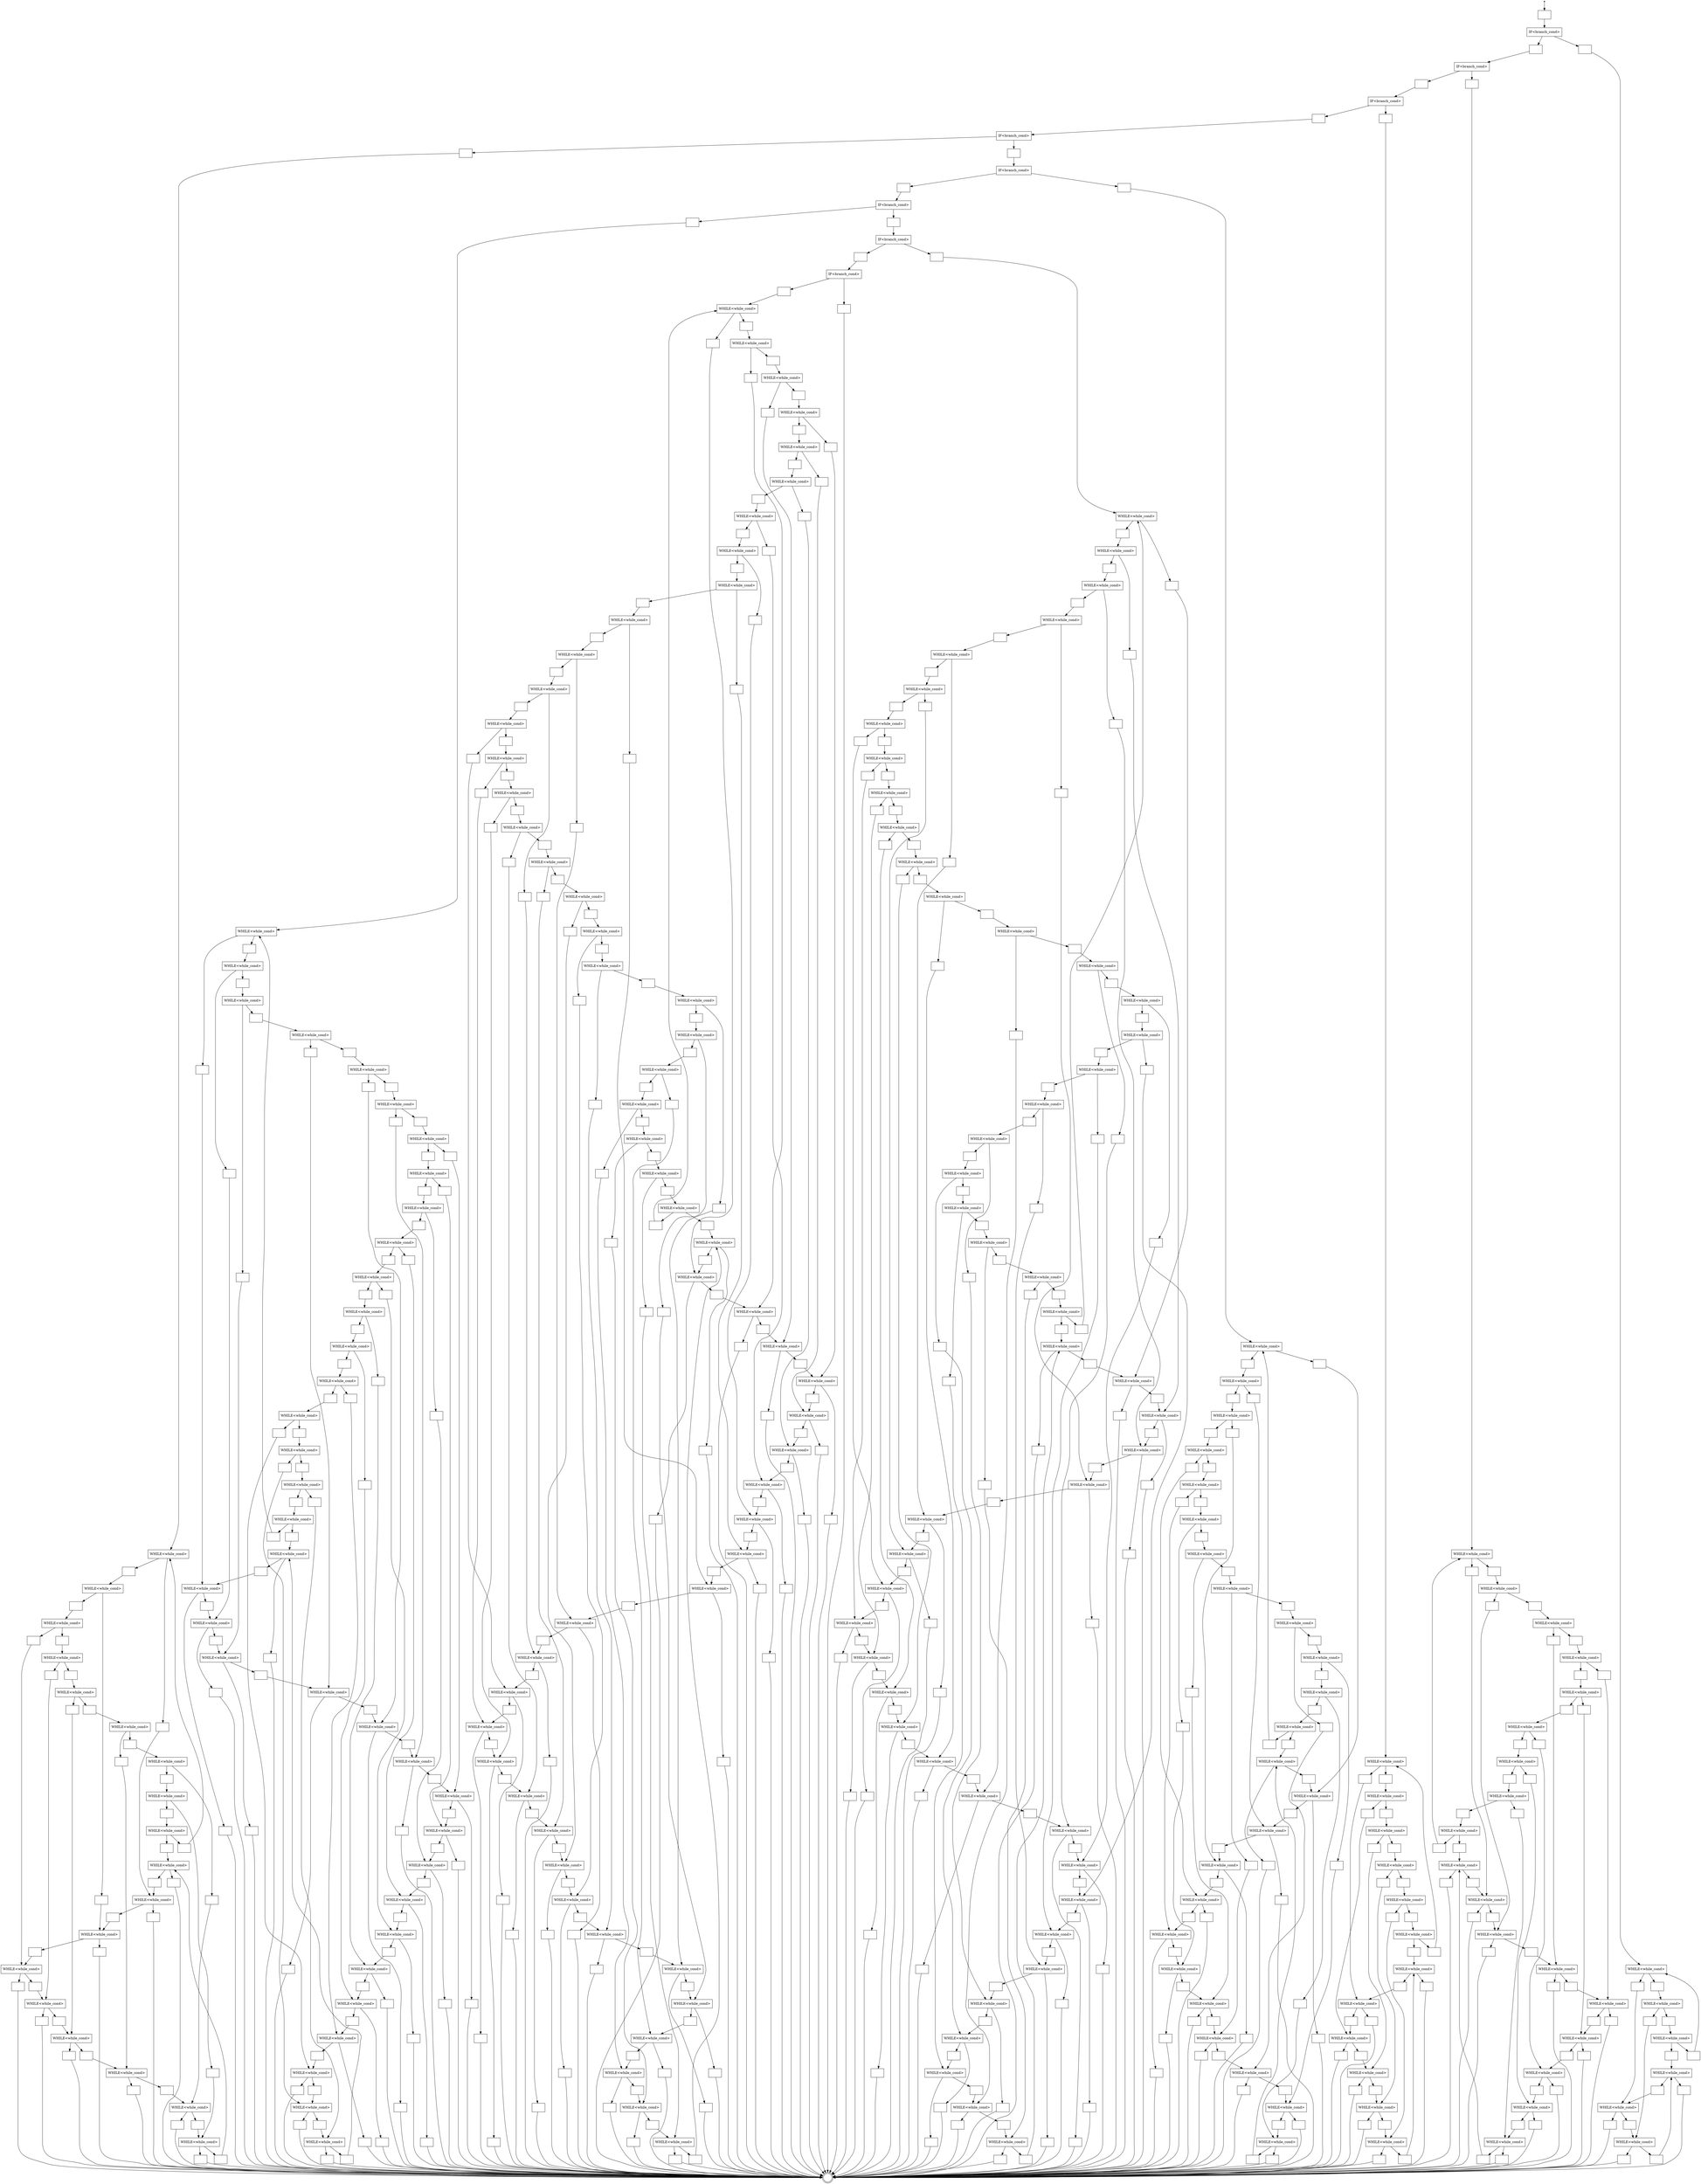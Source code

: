 digraph ziria_automaton {
node [shape = point];
start [label=""];
node [shape = doublecircle];
673[label=""];
node [shape = box];
  0[label=""];
  1[label="IF<branch_cond>"];
  2[label=""];
  3[label="IF<branch_cond>"];
  4[label=""];
  5[label="IF<branch_cond>"];
  6[label=""];
  7[label="IF<branch_cond>"];
  8[label=""];
  9[label="IF<branch_cond>"];
  10[label=""];
  11[label="IF<branch_cond>"];
  12[label=""];
  13[label="IF<branch_cond>"];
  14[label=""];
  15[label="IF<branch_cond>"];
  16[label=""];
  17[label=""];
  18[label="WHILE<while_cond>"];
  19[label=""];
  20[label=""];
  21[label="WHILE<while_cond>"];
  22[label=""];
  23[label=""];
  24[label="WHILE<while_cond>"];
  25[label=""];
  26[label=""];
  27[label="WHILE<while_cond>"];
  28[label=""];
  29[label=""];
  30[label="WHILE<while_cond>"];
  31[label=""];
  32[label=""];
  33[label="WHILE<while_cond>"];
  34[label=""];
  35[label=""];
  36[label="WHILE<while_cond>"];
  37[label=""];
  38[label=""];
  39[label="WHILE<while_cond>"];
  40[label=""];
  41[label=""];
  42[label="WHILE<while_cond>"];
  43[label=""];
  44[label=""];
  45[label="WHILE<while_cond>"];
  46[label=""];
  47[label=""];
  48[label="WHILE<while_cond>"];
  49[label=""];
  50[label=""];
  51[label="WHILE<while_cond>"];
  52[label=""];
  53[label=""];
  54[label="WHILE<while_cond>"];
  55[label=""];
  56[label=""];
  57[label="WHILE<while_cond>"];
  58[label=""];
  59[label=""];
  60[label="WHILE<while_cond>"];
  61[label=""];
  62[label=""];
  63[label="WHILE<while_cond>"];
  64[label=""];
  65[label=""];
  66[label="WHILE<while_cond>"];
  67[label=""];
  68[label=""];
  69[label="WHILE<while_cond>"];
  70[label=""];
  71[label=""];
  72[label="WHILE<while_cond>"];
  73[label=""];
  74[label=""];
  75[label="WHILE<while_cond>"];
  76[label=""];
  77[label=""];
  78[label="WHILE<while_cond>"];
  79[label=""];
  80[label=""];
  81[label="WHILE<while_cond>"];
  82[label=""];
  83[label=""];
  84[label="WHILE<while_cond>"];
  85[label=""];
  86[label=""];
  87[label="WHILE<while_cond>"];
  88[label=""];
  89[label=""];
  90[label="WHILE<while_cond>"];
  91[label=""];
  92[label=""];
  93[label="WHILE<while_cond>"];
  94[label=""];
  95[label=""];
  96[label="WHILE<while_cond>"];
  97[label=""];
  98[label=""];
  99[label="WHILE<while_cond>"];
  100[label=""];
  101[label=""];
  102[label="WHILE<while_cond>"];
  103[label=""];
  104[label=""];
  105[label="WHILE<while_cond>"];
  106[label=""];
  107[label=""];
  108[label="WHILE<while_cond>"];
  109[label=""];
  110[label=""];
  111[label="WHILE<while_cond>"];
  112[label=""];
  113[label=""];
  114[label="WHILE<while_cond>"];
  115[label=""];
  116[label=""];
  117[label="WHILE<while_cond>"];
  118[label=""];
  119[label=""];
  120[label="WHILE<while_cond>"];
  121[label=""];
  122[label=""];
  123[label="WHILE<while_cond>"];
  124[label=""];
  125[label=""];
  126[label="WHILE<while_cond>"];
  127[label=""];
  128[label=""];
  129[label="WHILE<while_cond>"];
  130[label=""];
  131[label=""];
  132[label="WHILE<while_cond>"];
  133[label=""];
  134[label=""];
  135[label="WHILE<while_cond>"];
  136[label=""];
  137[label=""];
  138[label="WHILE<while_cond>"];
  139[label=""];
  140[label=""];
  141[label="WHILE<while_cond>"];
  142[label=""];
  143[label=""];
  144[label="WHILE<while_cond>"];
  145[label=""];
  146[label=""];
  147[label="WHILE<while_cond>"];
  148[label=""];
  149[label=""];
  150[label="WHILE<while_cond>"];
  151[label=""];
  152[label=""];
  153[label="WHILE<while_cond>"];
  154[label=""];
  155[label=""];
  156[label="WHILE<while_cond>"];
  157[label=""];
  158[label=""];
  159[label="WHILE<while_cond>"];
  160[label=""];
  161[label=""];
  162[label="WHILE<while_cond>"];
  163[label=""];
  164[label=""];
  165[label="WHILE<while_cond>"];
  166[label=""];
  167[label=""];
  168[label="WHILE<while_cond>"];
  169[label=""];
  170[label=""];
  171[label="WHILE<while_cond>"];
  172[label=""];
  173[label=""];
  174[label=""];
  175[label="WHILE<while_cond>"];
  176[label=""];
  177[label=""];
  178[label="WHILE<while_cond>"];
  179[label=""];
  180[label=""];
  181[label="WHILE<while_cond>"];
  182[label=""];
  183[label=""];
  184[label="WHILE<while_cond>"];
  185[label=""];
  186[label=""];
  187[label="WHILE<while_cond>"];
  188[label=""];
  189[label=""];
  190[label="WHILE<while_cond>"];
  191[label=""];
  192[label=""];
  193[label="WHILE<while_cond>"];
  194[label=""];
  195[label=""];
  196[label="WHILE<while_cond>"];
  197[label=""];
  198[label=""];
  199[label="WHILE<while_cond>"];
  200[label=""];
  201[label=""];
  202[label="WHILE<while_cond>"];
  203[label=""];
  204[label=""];
  205[label="WHILE<while_cond>"];
  206[label=""];
  207[label=""];
  208[label="WHILE<while_cond>"];
  209[label=""];
  210[label=""];
  211[label="WHILE<while_cond>"];
  212[label=""];
  213[label=""];
  214[label="WHILE<while_cond>"];
  215[label=""];
  216[label=""];
  217[label="WHILE<while_cond>"];
  218[label=""];
  219[label=""];
  220[label="WHILE<while_cond>"];
  221[label=""];
  222[label=""];
  223[label="WHILE<while_cond>"];
  224[label=""];
  225[label=""];
  226[label="WHILE<while_cond>"];
  227[label=""];
  228[label=""];
  229[label="WHILE<while_cond>"];
  230[label=""];
  231[label=""];
  232[label="WHILE<while_cond>"];
  233[label=""];
  234[label=""];
  235[label="WHILE<while_cond>"];
  236[label=""];
  237[label=""];
  238[label="WHILE<while_cond>"];
  239[label=""];
  240[label=""];
  241[label="WHILE<while_cond>"];
  242[label=""];
  243[label=""];
  244[label="WHILE<while_cond>"];
  245[label=""];
  246[label=""];
  247[label="WHILE<while_cond>"];
  248[label=""];
  249[label=""];
  250[label="WHILE<while_cond>"];
  251[label=""];
  252[label=""];
  253[label="WHILE<while_cond>"];
  254[label=""];
  255[label=""];
  256[label="WHILE<while_cond>"];
  257[label=""];
  258[label=""];
  259[label="WHILE<while_cond>"];
  260[label=""];
  261[label=""];
  262[label="WHILE<while_cond>"];
  263[label=""];
  264[label=""];
  265[label="WHILE<while_cond>"];
  266[label=""];
  267[label=""];
  268[label="WHILE<while_cond>"];
  269[label=""];
  270[label=""];
  271[label="WHILE<while_cond>"];
  272[label=""];
  273[label=""];
  274[label="WHILE<while_cond>"];
  275[label=""];
  276[label=""];
  277[label="WHILE<while_cond>"];
  278[label=""];
  279[label=""];
  280[label="WHILE<while_cond>"];
  281[label=""];
  282[label=""];
  283[label="WHILE<while_cond>"];
  284[label=""];
  285[label=""];
  286[label="WHILE<while_cond>"];
  287[label=""];
  288[label=""];
  289[label="WHILE<while_cond>"];
  290[label=""];
  291[label=""];
  292[label="WHILE<while_cond>"];
  293[label=""];
  294[label=""];
  295[label="WHILE<while_cond>"];
  296[label=""];
  297[label=""];
  298[label="WHILE<while_cond>"];
  299[label=""];
  300[label=""];
  301[label="WHILE<while_cond>"];
  302[label=""];
  303[label=""];
  304[label="WHILE<while_cond>"];
  305[label=""];
  306[label=""];
  307[label="WHILE<while_cond>"];
  308[label=""];
  309[label=""];
  310[label="WHILE<while_cond>"];
  311[label=""];
  312[label=""];
  313[label="WHILE<while_cond>"];
  314[label=""];
  315[label=""];
  316[label="WHILE<while_cond>"];
  317[label=""];
  318[label=""];
  319[label=""];
  320[label="WHILE<while_cond>"];
  321[label=""];
  322[label=""];
  323[label="WHILE<while_cond>"];
  324[label=""];
  325[label=""];
  326[label="WHILE<while_cond>"];
  327[label=""];
  328[label=""];
  329[label="WHILE<while_cond>"];
  330[label=""];
  331[label=""];
  332[label="WHILE<while_cond>"];
  333[label=""];
  334[label=""];
  335[label="WHILE<while_cond>"];
  336[label=""];
  337[label=""];
  338[label="WHILE<while_cond>"];
  339[label=""];
  340[label=""];
  341[label="WHILE<while_cond>"];
  342[label=""];
  343[label=""];
  344[label="WHILE<while_cond>"];
  345[label=""];
  346[label=""];
  347[label="WHILE<while_cond>"];
  348[label=""];
  349[label=""];
  350[label="WHILE<while_cond>"];
  351[label=""];
  352[label=""];
  353[label="WHILE<while_cond>"];
  354[label=""];
  355[label=""];
  356[label="WHILE<while_cond>"];
  357[label=""];
  358[label=""];
  359[label="WHILE<while_cond>"];
  360[label=""];
  361[label=""];
  362[label="WHILE<while_cond>"];
  363[label=""];
  364[label=""];
  365[label="WHILE<while_cond>"];
  366[label=""];
  367[label=""];
  368[label="WHILE<while_cond>"];
  369[label=""];
  370[label=""];
  371[label="WHILE<while_cond>"];
  372[label=""];
  373[label=""];
  374[label="WHILE<while_cond>"];
  375[label=""];
  376[label=""];
  377[label="WHILE<while_cond>"];
  378[label=""];
  379[label=""];
  380[label="WHILE<while_cond>"];
  381[label=""];
  382[label=""];
  383[label="WHILE<while_cond>"];
  384[label=""];
  385[label=""];
  386[label="WHILE<while_cond>"];
  387[label=""];
  388[label=""];
  389[label="WHILE<while_cond>"];
  390[label=""];
  391[label=""];
  392[label="WHILE<while_cond>"];
  393[label=""];
  394[label=""];
  395[label="WHILE<while_cond>"];
  396[label=""];
  397[label=""];
  398[label="WHILE<while_cond>"];
  399[label=""];
  400[label=""];
  401[label="WHILE<while_cond>"];
  402[label=""];
  403[label=""];
  404[label="WHILE<while_cond>"];
  405[label=""];
  406[label=""];
  407[label="WHILE<while_cond>"];
  408[label=""];
  409[label=""];
  410[label="WHILE<while_cond>"];
  411[label=""];
  412[label=""];
  413[label="WHILE<while_cond>"];
  414[label=""];
  415[label=""];
  416[label="WHILE<while_cond>"];
  417[label=""];
  418[label=""];
  419[label="WHILE<while_cond>"];
  420[label=""];
  421[label=""];
  422[label="WHILE<while_cond>"];
  423[label=""];
  424[label=""];
  425[label="WHILE<while_cond>"];
  426[label=""];
  427[label=""];
  428[label=""];
  429[label="WHILE<while_cond>"];
  430[label=""];
  431[label=""];
  432[label="WHILE<while_cond>"];
  433[label=""];
  434[label=""];
  435[label="WHILE<while_cond>"];
  436[label=""];
  437[label=""];
  438[label="WHILE<while_cond>"];
  439[label=""];
  440[label=""];
  441[label="WHILE<while_cond>"];
  442[label=""];
  443[label=""];
  444[label="WHILE<while_cond>"];
  445[label=""];
  446[label=""];
  447[label="WHILE<while_cond>"];
  448[label=""];
  449[label=""];
  450[label="WHILE<while_cond>"];
  451[label=""];
  452[label=""];
  453[label="WHILE<while_cond>"];
  454[label=""];
  455[label=""];
  456[label="WHILE<while_cond>"];
  457[label=""];
  458[label=""];
  459[label="WHILE<while_cond>"];
  460[label=""];
  461[label=""];
  462[label="WHILE<while_cond>"];
  463[label=""];
  464[label=""];
  465[label="WHILE<while_cond>"];
  466[label=""];
  467[label=""];
  468[label="WHILE<while_cond>"];
  469[label=""];
  470[label=""];
  471[label="WHILE<while_cond>"];
  472[label=""];
  473[label=""];
  474[label="WHILE<while_cond>"];
  475[label=""];
  476[label=""];
  477[label="WHILE<while_cond>"];
  478[label=""];
  479[label=""];
  480[label="WHILE<while_cond>"];
  481[label=""];
  482[label=""];
  483[label="WHILE<while_cond>"];
  484[label=""];
  485[label=""];
  486[label="WHILE<while_cond>"];
  487[label=""];
  488[label=""];
  489[label="WHILE<while_cond>"];
  490[label=""];
  491[label=""];
  492[label="WHILE<while_cond>"];
  493[label=""];
  494[label=""];
  495[label="WHILE<while_cond>"];
  496[label=""];
  497[label=""];
  498[label="WHILE<while_cond>"];
  499[label=""];
  500[label=""];
  501[label=""];
  502[label="WHILE<while_cond>"];
  503[label=""];
  504[label=""];
  505[label="WHILE<while_cond>"];
  506[label=""];
  507[label=""];
  508[label="WHILE<while_cond>"];
  509[label=""];
  510[label=""];
  511[label="WHILE<while_cond>"];
  512[label=""];
  513[label=""];
  514[label="WHILE<while_cond>"];
  515[label=""];
  516[label=""];
  517[label="WHILE<while_cond>"];
  518[label=""];
  519[label=""];
  520[label="WHILE<while_cond>"];
  521[label=""];
  522[label=""];
  523[label="WHILE<while_cond>"];
  524[label=""];
  525[label=""];
  526[label="WHILE<while_cond>"];
  527[label=""];
  528[label=""];
  529[label="WHILE<while_cond>"];
  530[label=""];
  531[label=""];
  532[label="WHILE<while_cond>"];
  533[label=""];
  534[label=""];
  535[label="WHILE<while_cond>"];
  536[label=""];
  537[label=""];
  538[label="WHILE<while_cond>"];
  539[label=""];
  540[label=""];
  541[label="WHILE<while_cond>"];
  542[label=""];
  543[label=""];
  544[label="WHILE<while_cond>"];
  545[label=""];
  546[label=""];
  547[label="WHILE<while_cond>"];
  548[label=""];
  549[label=""];
  550[label="WHILE<while_cond>"];
  551[label=""];
  552[label=""];
  553[label="WHILE<while_cond>"];
  554[label=""];
  555[label=""];
  556[label=""];
  557[label="WHILE<while_cond>"];
  558[label=""];
  559[label=""];
  560[label="WHILE<while_cond>"];
  561[label=""];
  562[label=""];
  563[label="WHILE<while_cond>"];
  564[label=""];
  565[label=""];
  566[label="WHILE<while_cond>"];
  567[label=""];
  568[label=""];
  569[label="WHILE<while_cond>"];
  570[label=""];
  571[label=""];
  572[label="WHILE<while_cond>"];
  573[label=""];
  574[label=""];
  575[label="WHILE<while_cond>"];
  576[label=""];
  577[label=""];
  578[label="WHILE<while_cond>"];
  579[label=""];
  580[label=""];
  581[label="WHILE<while_cond>"];
  582[label=""];
  583[label=""];
  584[label="WHILE<while_cond>"];
  585[label=""];
  586[label=""];
  587[label="WHILE<while_cond>"];
  588[label=""];
  589[label=""];
  590[label="WHILE<while_cond>"];
  591[label=""];
  592[label=""];
  593[label=""];
  594[label="WHILE<while_cond>"];
  595[label=""];
  596[label=""];
  597[label="WHILE<while_cond>"];
  598[label=""];
  599[label=""];
  600[label="WHILE<while_cond>"];
  601[label=""];
  602[label=""];
  603[label="WHILE<while_cond>"];
  604[label=""];
  605[label=""];
  606[label="WHILE<while_cond>"];
  607[label=""];
  608[label=""];
  609[label="WHILE<while_cond>"];
  610[label=""];
  611[label=""];
  612[label="WHILE<while_cond>"];
  613[label=""];
  614[label=""];
  615[label="WHILE<while_cond>"];
  616[label=""];
  617[label=""];
  618[label="WHILE<while_cond>"];
  619[label=""];
  620[label=""];
  621[label="WHILE<while_cond>"];
  622[label=""];
  623[label=""];
  624[label="WHILE<while_cond>"];
  625[label=""];
  626[label=""];
  627[label="WHILE<while_cond>"];
  628[label=""];
  629[label=""];
  630[label="WHILE<while_cond>"];
  631[label=""];
  632[label=""];
  633[label="WHILE<while_cond>"];
  634[label=""];
  635[label=""];
  636[label="WHILE<while_cond>"];
  637[label=""];
  638[label=""];
  639[label="WHILE<while_cond>"];
  640[label=""];
  641[label=""];
  642[label="WHILE<while_cond>"];
  643[label=""];
  644[label=""];
  645[label="WHILE<while_cond>"];
  646[label=""];
  647[label=""];
  648[label=""];
  649[label="WHILE<while_cond>"];
  650[label=""];
  651[label=""];
  652[label="WHILE<while_cond>"];
  653[label=""];
  654[label=""];
  655[label="WHILE<while_cond>"];
  656[label=""];
  657[label=""];
  658[label="WHILE<while_cond>"];
  659[label=""];
  660[label=""];
  661[label="WHILE<while_cond>"];
  662[label=""];
  663[label=""];
  664[label="WHILE<while_cond>"];
  665[label=""];
  666[label=""];
  667[label=""];
  668[label="WHILE<while_cond>"];
  669[label=""];
  670[label=""];
  671[label="WHILE<while_cond>"];
  672[label=""];
start -> 0;
0 -> 1;
1 -> 666;
1 -> 2;
2 -> 3;
3 -> 647;
3 -> 4;
4 -> 5;
5 -> 592;
5 -> 6;
6 -> 7;
7 -> 555;
7 -> 8;
8 -> 9;
9 -> 500;
9 -> 10;
10 -> 11;
11 -> 427;
11 -> 12;
12 -> 13;
13 -> 318;
13 -> 14;
14 -> 15;
15 -> 173;
15 -> 16;
16 -> 673;
17 -> 175;
18 -> 17;
18 -> 19;
19 -> 159;
20 -> 178;
21 -> 20;
21 -> 22;
22 -> 673;
23 -> 18;
24 -> 23;
24 -> 25;
25 -> 165;
26 -> 21;
27 -> 26;
27 -> 28;
28 -> 673;
29 -> 24;
30 -> 29;
30 -> 31;
31 -> 171;
32 -> 27;
33 -> 32;
33 -> 34;
34 -> 673;
35 -> 30;
36 -> 35;
36 -> 37;
37 -> 178;
38 -> 33;
39 -> 38;
39 -> 40;
40 -> 673;
41 -> 36;
42 -> 41;
42 -> 43;
43 -> 21;
44 -> 39;
45 -> 44;
45 -> 46;
46 -> 673;
47 -> 42;
48 -> 47;
48 -> 49;
49 -> 27;
50 -> 45;
51 -> 50;
51 -> 52;
52 -> 673;
53 -> 48;
54 -> 53;
54 -> 55;
55 -> 33;
56 -> 51;
57 -> 56;
57 -> 58;
58 -> 673;
59 -> 54;
60 -> 59;
60 -> 61;
61 -> 39;
62 -> 57;
63 -> 62;
63 -> 64;
64 -> 673;
65 -> 60;
66 -> 65;
66 -> 67;
67 -> 45;
68 -> 63;
69 -> 68;
69 -> 70;
70 -> 673;
71 -> 66;
72 -> 71;
72 -> 73;
73 -> 51;
74 -> 69;
75 -> 74;
75 -> 76;
76 -> 673;
77 -> 72;
78 -> 77;
78 -> 79;
79 -> 57;
80 -> 75;
81 -> 80;
81 -> 82;
82 -> 673;
83 -> 78;
84 -> 83;
84 -> 85;
85 -> 63;
86 -> 81;
87 -> 86;
87 -> 88;
88 -> 673;
89 -> 84;
90 -> 89;
90 -> 91;
91 -> 69;
92 -> 87;
93 -> 92;
93 -> 94;
94 -> 673;
95 -> 90;
96 -> 95;
96 -> 97;
97 -> 75;
98 -> 93;
99 -> 98;
99 -> 100;
100 -> 673;
101 -> 96;
102 -> 101;
102 -> 103;
103 -> 81;
104 -> 99;
105 -> 104;
105 -> 106;
106 -> 673;
107 -> 102;
108 -> 107;
108 -> 109;
109 -> 87;
110 -> 105;
111 -> 110;
111 -> 112;
112 -> 673;
113 -> 108;
114 -> 113;
114 -> 115;
115 -> 93;
116 -> 111;
117 -> 116;
117 -> 118;
118 -> 673;
119 -> 114;
120 -> 119;
120 -> 121;
121 -> 99;
122 -> 117;
123 -> 122;
123 -> 124;
124 -> 673;
125 -> 120;
126 -> 125;
126 -> 127;
127 -> 105;
128 -> 123;
129 -> 128;
129 -> 130;
130 -> 673;
131 -> 126;
132 -> 131;
132 -> 133;
133 -> 111;
134 -> 129;
135 -> 134;
135 -> 136;
136 -> 673;
137 -> 132;
138 -> 137;
138 -> 139;
139 -> 117;
140 -> 135;
141 -> 140;
141 -> 142;
142 -> 673;
143 -> 138;
144 -> 143;
144 -> 145;
145 -> 123;
146 -> 141;
147 -> 146;
147 -> 148;
148 -> 673;
149 -> 144;
150 -> 149;
150 -> 151;
151 -> 129;
152 -> 147;
153 -> 152;
153 -> 154;
154 -> 673;
155 -> 150;
156 -> 155;
156 -> 157;
157 -> 135;
158 -> 153;
159 -> 158;
159 -> 160;
160 -> 673;
161 -> 156;
162 -> 161;
162 -> 163;
163 -> 141;
164 -> 159;
165 -> 164;
165 -> 166;
166 -> 673;
167 -> 162;
168 -> 167;
168 -> 169;
169 -> 147;
170 -> 165;
171 -> 170;
171 -> 172;
172 -> 673;
173 -> 162;
174 -> 168;
175 -> 174;
175 -> 176;
176 -> 153;
177 -> 171;
178 -> 177;
178 -> 179;
179 -> 673;
180 -> 320;
181 -> 180;
181 -> 182;
182 -> 304;
183 -> 323;
184 -> 183;
184 -> 185;
185 -> 673;
186 -> 181;
187 -> 186;
187 -> 188;
188 -> 310;
189 -> 184;
190 -> 189;
190 -> 191;
191 -> 673;
192 -> 187;
193 -> 192;
193 -> 194;
194 -> 316;
195 -> 190;
196 -> 195;
196 -> 197;
197 -> 673;
198 -> 193;
199 -> 198;
199 -> 200;
200 -> 323;
201 -> 196;
202 -> 201;
202 -> 203;
203 -> 673;
204 -> 199;
205 -> 204;
205 -> 206;
206 -> 184;
207 -> 202;
208 -> 207;
208 -> 209;
209 -> 673;
210 -> 205;
211 -> 210;
211 -> 212;
212 -> 190;
213 -> 208;
214 -> 213;
214 -> 215;
215 -> 673;
216 -> 211;
217 -> 216;
217 -> 218;
218 -> 196;
219 -> 214;
220 -> 219;
220 -> 221;
221 -> 673;
222 -> 217;
223 -> 222;
223 -> 224;
224 -> 202;
225 -> 220;
226 -> 225;
226 -> 227;
227 -> 673;
228 -> 223;
229 -> 228;
229 -> 230;
230 -> 208;
231 -> 226;
232 -> 231;
232 -> 233;
233 -> 673;
234 -> 229;
235 -> 234;
235 -> 236;
236 -> 214;
237 -> 232;
238 -> 237;
238 -> 239;
239 -> 673;
240 -> 235;
241 -> 240;
241 -> 242;
242 -> 220;
243 -> 238;
244 -> 243;
244 -> 245;
245 -> 673;
246 -> 241;
247 -> 246;
247 -> 248;
248 -> 226;
249 -> 244;
250 -> 249;
250 -> 251;
251 -> 673;
252 -> 247;
253 -> 252;
253 -> 254;
254 -> 232;
255 -> 250;
256 -> 255;
256 -> 257;
257 -> 673;
258 -> 253;
259 -> 258;
259 -> 260;
260 -> 238;
261 -> 256;
262 -> 261;
262 -> 263;
263 -> 673;
264 -> 259;
265 -> 264;
265 -> 266;
266 -> 244;
267 -> 262;
268 -> 267;
268 -> 269;
269 -> 673;
270 -> 265;
271 -> 270;
271 -> 272;
272 -> 250;
273 -> 268;
274 -> 273;
274 -> 275;
275 -> 673;
276 -> 271;
277 -> 276;
277 -> 278;
278 -> 256;
279 -> 274;
280 -> 279;
280 -> 281;
281 -> 673;
282 -> 277;
283 -> 282;
283 -> 284;
284 -> 262;
285 -> 280;
286 -> 285;
286 -> 287;
287 -> 673;
288 -> 283;
289 -> 288;
289 -> 290;
290 -> 268;
291 -> 286;
292 -> 291;
292 -> 293;
293 -> 673;
294 -> 289;
295 -> 294;
295 -> 296;
296 -> 274;
297 -> 292;
298 -> 297;
298 -> 299;
299 -> 673;
300 -> 295;
301 -> 300;
301 -> 302;
302 -> 280;
303 -> 298;
304 -> 303;
304 -> 305;
305 -> 673;
306 -> 301;
307 -> 306;
307 -> 308;
308 -> 286;
309 -> 304;
310 -> 309;
310 -> 311;
311 -> 673;
312 -> 307;
313 -> 312;
313 -> 314;
314 -> 292;
315 -> 310;
316 -> 315;
316 -> 317;
317 -> 673;
318 -> 307;
319 -> 313;
320 -> 319;
320 -> 321;
321 -> 298;
322 -> 316;
323 -> 322;
323 -> 324;
324 -> 673;
325 -> 429;
326 -> 325;
326 -> 327;
327 -> 413;
328 -> 432;
329 -> 328;
329 -> 330;
330 -> 673;
331 -> 326;
332 -> 331;
332 -> 333;
333 -> 419;
334 -> 329;
335 -> 334;
335 -> 336;
336 -> 673;
337 -> 332;
338 -> 337;
338 -> 339;
339 -> 425;
340 -> 335;
341 -> 340;
341 -> 342;
342 -> 673;
343 -> 338;
344 -> 343;
344 -> 345;
345 -> 432;
346 -> 341;
347 -> 346;
347 -> 348;
348 -> 673;
349 -> 344;
350 -> 349;
350 -> 351;
351 -> 329;
352 -> 347;
353 -> 352;
353 -> 354;
354 -> 673;
355 -> 350;
356 -> 355;
356 -> 357;
357 -> 335;
358 -> 353;
359 -> 358;
359 -> 360;
360 -> 673;
361 -> 356;
362 -> 361;
362 -> 363;
363 -> 341;
364 -> 359;
365 -> 364;
365 -> 366;
366 -> 673;
367 -> 362;
368 -> 367;
368 -> 369;
369 -> 347;
370 -> 365;
371 -> 370;
371 -> 372;
372 -> 673;
373 -> 368;
374 -> 373;
374 -> 375;
375 -> 353;
376 -> 371;
377 -> 376;
377 -> 378;
378 -> 673;
379 -> 374;
380 -> 379;
380 -> 381;
381 -> 359;
382 -> 377;
383 -> 382;
383 -> 384;
384 -> 673;
385 -> 380;
386 -> 385;
386 -> 387;
387 -> 365;
388 -> 383;
389 -> 388;
389 -> 390;
390 -> 673;
391 -> 386;
392 -> 391;
392 -> 393;
393 -> 371;
394 -> 389;
395 -> 394;
395 -> 396;
396 -> 673;
397 -> 392;
398 -> 397;
398 -> 399;
399 -> 377;
400 -> 395;
401 -> 400;
401 -> 402;
402 -> 673;
403 -> 398;
404 -> 403;
404 -> 405;
405 -> 383;
406 -> 401;
407 -> 406;
407 -> 408;
408 -> 673;
409 -> 404;
410 -> 409;
410 -> 411;
411 -> 389;
412 -> 407;
413 -> 412;
413 -> 414;
414 -> 673;
415 -> 410;
416 -> 415;
416 -> 417;
417 -> 395;
418 -> 413;
419 -> 418;
419 -> 420;
420 -> 673;
421 -> 416;
422 -> 421;
422 -> 423;
423 -> 401;
424 -> 419;
425 -> 424;
425 -> 426;
426 -> 673;
427 -> 416;
428 -> 422;
429 -> 428;
429 -> 430;
430 -> 407;
431 -> 425;
432 -> 431;
432 -> 433;
433 -> 673;
434 -> 502;
435 -> 434;
435 -> 436;
436 -> 486;
437 -> 505;
438 -> 437;
438 -> 439;
439 -> 673;
440 -> 435;
441 -> 440;
441 -> 442;
442 -> 492;
443 -> 438;
444 -> 443;
444 -> 445;
445 -> 673;
446 -> 441;
447 -> 446;
447 -> 448;
448 -> 498;
449 -> 444;
450 -> 449;
450 -> 451;
451 -> 673;
452 -> 447;
453 -> 452;
453 -> 454;
454 -> 505;
455 -> 450;
456 -> 455;
456 -> 457;
457 -> 673;
458 -> 453;
459 -> 458;
459 -> 460;
460 -> 438;
461 -> 456;
462 -> 461;
462 -> 463;
463 -> 673;
464 -> 459;
465 -> 464;
465 -> 466;
466 -> 444;
467 -> 462;
468 -> 467;
468 -> 469;
469 -> 673;
470 -> 465;
471 -> 470;
471 -> 472;
472 -> 450;
473 -> 468;
474 -> 473;
474 -> 475;
475 -> 673;
476 -> 471;
477 -> 476;
477 -> 478;
478 -> 456;
479 -> 474;
480 -> 479;
480 -> 481;
481 -> 673;
482 -> 477;
483 -> 482;
483 -> 484;
484 -> 462;
485 -> 480;
486 -> 485;
486 -> 487;
487 -> 673;
488 -> 483;
489 -> 488;
489 -> 490;
490 -> 468;
491 -> 486;
492 -> 491;
492 -> 493;
493 -> 673;
494 -> 489;
495 -> 494;
495 -> 496;
496 -> 474;
497 -> 492;
498 -> 497;
498 -> 499;
499 -> 673;
500 -> 489;
501 -> 495;
502 -> 501;
502 -> 503;
503 -> 480;
504 -> 498;
505 -> 504;
505 -> 506;
506 -> 673;
507 -> 557;
508 -> 507;
508 -> 509;
509 -> 541;
510 -> 560;
511 -> 510;
511 -> 512;
512 -> 673;
513 -> 508;
514 -> 513;
514 -> 515;
515 -> 547;
516 -> 511;
517 -> 516;
517 -> 518;
518 -> 673;
519 -> 514;
520 -> 519;
520 -> 521;
521 -> 553;
522 -> 517;
523 -> 522;
523 -> 524;
524 -> 673;
525 -> 520;
526 -> 525;
526 -> 527;
527 -> 560;
528 -> 523;
529 -> 528;
529 -> 530;
530 -> 673;
531 -> 526;
532 -> 531;
532 -> 533;
533 -> 511;
534 -> 529;
535 -> 534;
535 -> 536;
536 -> 673;
537 -> 532;
538 -> 537;
538 -> 539;
539 -> 517;
540 -> 535;
541 -> 540;
541 -> 542;
542 -> 673;
543 -> 538;
544 -> 543;
544 -> 545;
545 -> 523;
546 -> 541;
547 -> 546;
547 -> 548;
548 -> 673;
549 -> 544;
550 -> 549;
550 -> 551;
551 -> 529;
552 -> 547;
553 -> 552;
553 -> 554;
554 -> 673;
555 -> 544;
556 -> 550;
557 -> 556;
557 -> 558;
558 -> 535;
559 -> 553;
560 -> 559;
560 -> 561;
561 -> 673;
562 -> 594;
563 -> 562;
563 -> 564;
564 -> 578;
565 -> 597;
566 -> 565;
566 -> 567;
567 -> 673;
568 -> 563;
569 -> 568;
569 -> 570;
570 -> 584;
571 -> 566;
572 -> 571;
572 -> 573;
573 -> 673;
574 -> 569;
575 -> 574;
575 -> 576;
576 -> 590;
577 -> 572;
578 -> 577;
578 -> 579;
579 -> 673;
580 -> 575;
581 -> 580;
581 -> 582;
582 -> 597;
583 -> 578;
584 -> 583;
584 -> 585;
585 -> 673;
586 -> 581;
587 -> 586;
587 -> 588;
588 -> 566;
589 -> 584;
590 -> 589;
590 -> 591;
591 -> 673;
592 -> 581;
593 -> 587;
594 -> 593;
594 -> 595;
595 -> 572;
596 -> 590;
597 -> 596;
597 -> 598;
598 -> 673;
599 -> 642;
600 -> 599;
600 -> 601;
601 -> 609;
602 -> 645;
603 -> 602;
603 -> 604;
604 -> 673;
605 -> 649;
606 -> 605;
606 -> 607;
607 -> 615;
608 -> 652;
609 -> 608;
609 -> 610;
610 -> 673;
611 -> 600;
612 -> 611;
612 -> 613;
613 -> 621;
614 -> 603;
615 -> 614;
615 -> 616;
616 -> 673;
617 -> 606;
618 -> 617;
618 -> 619;
619 -> 627;
620 -> 609;
621 -> 620;
621 -> 622;
622 -> 673;
623 -> 612;
624 -> 623;
624 -> 625;
625 -> 633;
626 -> 615;
627 -> 626;
627 -> 628;
628 -> 673;
629 -> 618;
630 -> 629;
630 -> 631;
631 -> 639;
632 -> 621;
633 -> 632;
633 -> 634;
634 -> 673;
635 -> 624;
636 -> 635;
636 -> 637;
637 -> 645;
638 -> 627;
639 -> 638;
639 -> 640;
640 -> 673;
641 -> 630;
642 -> 641;
642 -> 643;
643 -> 652;
644 -> 633;
645 -> 644;
645 -> 646;
646 -> 673;
647 -> 624;
648 -> 636;
649 -> 648;
649 -> 650;
650 -> 603;
651 -> 639;
652 -> 651;
652 -> 653;
653 -> 673;
654 -> 668;
655 -> 654;
655 -> 656;
656 -> 671;
657 -> 671;
658 -> 657;
658 -> 659;
659 -> 673;
660 -> 655;
661 -> 660;
661 -> 662;
662 -> 658;
663 -> 658;
664 -> 663;
664 -> 665;
665 -> 673;
666 -> 655;
667 -> 661;
668 -> 667;
668 -> 669;
669 -> 664;
670 -> 664;
671 -> 670;
671 -> 672;
672 -> 673;
}
